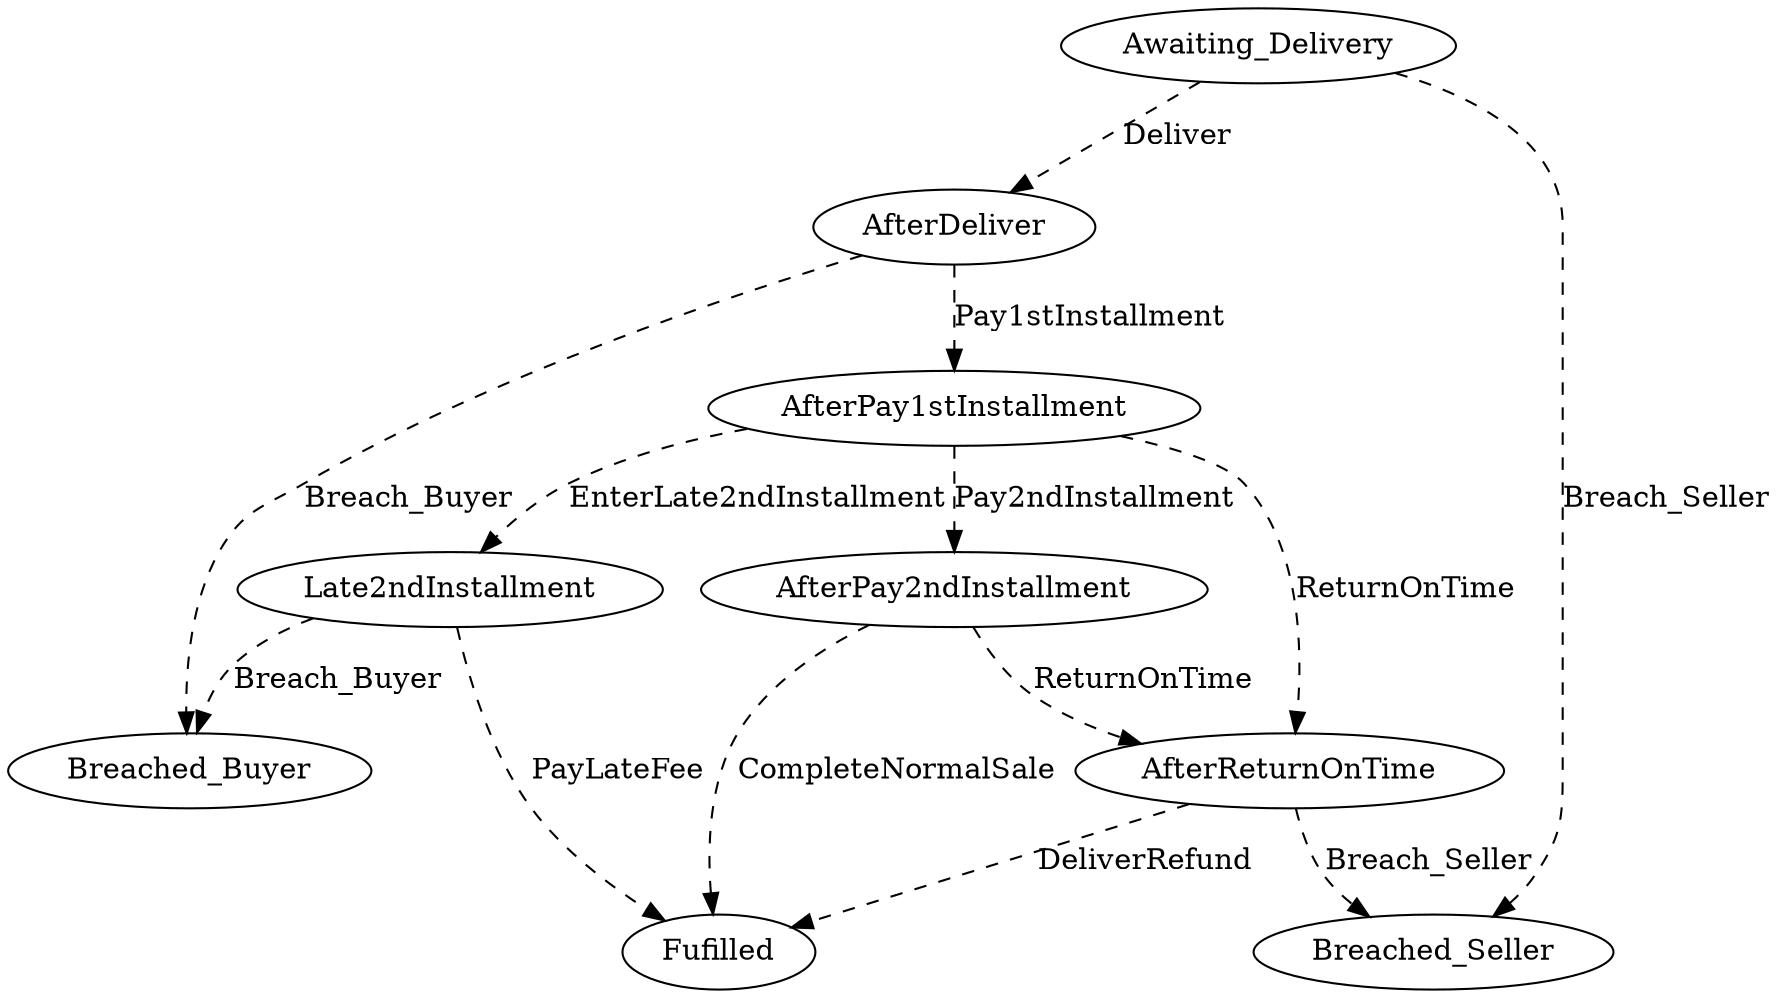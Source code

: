 // THIS IS A GENERATED FILE. DO NOT EDIT.

digraph Two_part_sale_Hvitved_Laser_Printer {    
    Fulfilled[label=Fufilled];
    Awaiting_Delivery[label=Awaiting_Delivery]
        
    
         
    
    
    
    
    Awaiting_Delivery -> AfterDeliver [style=dashed,label=Deliver];
	Awaiting_Delivery -> Breached_Seller [style=dashed,label=Breach_Seller];
	AfterDeliver -> AfterPay1stInstallment [style=dashed,label=Pay1stInstallment];
	AfterDeliver -> Breached_Buyer [style=dashed,label=Breach_Buyer];
	AfterPay1stInstallment -> AfterPay2ndInstallment [style=dashed,label=Pay2ndInstallment];
	AfterPay1stInstallment -> AfterReturnOnTime [style=dashed,label=ReturnOnTime];
	AfterPay1stInstallment -> Late2ndInstallment [style=dashed,label=EnterLate2ndInstallment];
	Late2ndInstallment -> Fulfilled [style=dashed,label=PayLateFee];
	Late2ndInstallment -> Breached_Buyer [style=dashed,label=Breach_Buyer];
	AfterPay2ndInstallment -> AfterReturnOnTime [style=dashed,label=ReturnOnTime];
	AfterPay2ndInstallment -> Fulfilled [style=dashed,label=CompleteNormalSale];
	AfterReturnOnTime -> Fulfilled [style=dashed,label=DeliverRefund];
	AfterReturnOnTime -> Breached_Seller [style=dashed,label=Breach_Seller];
	     
    
       
}